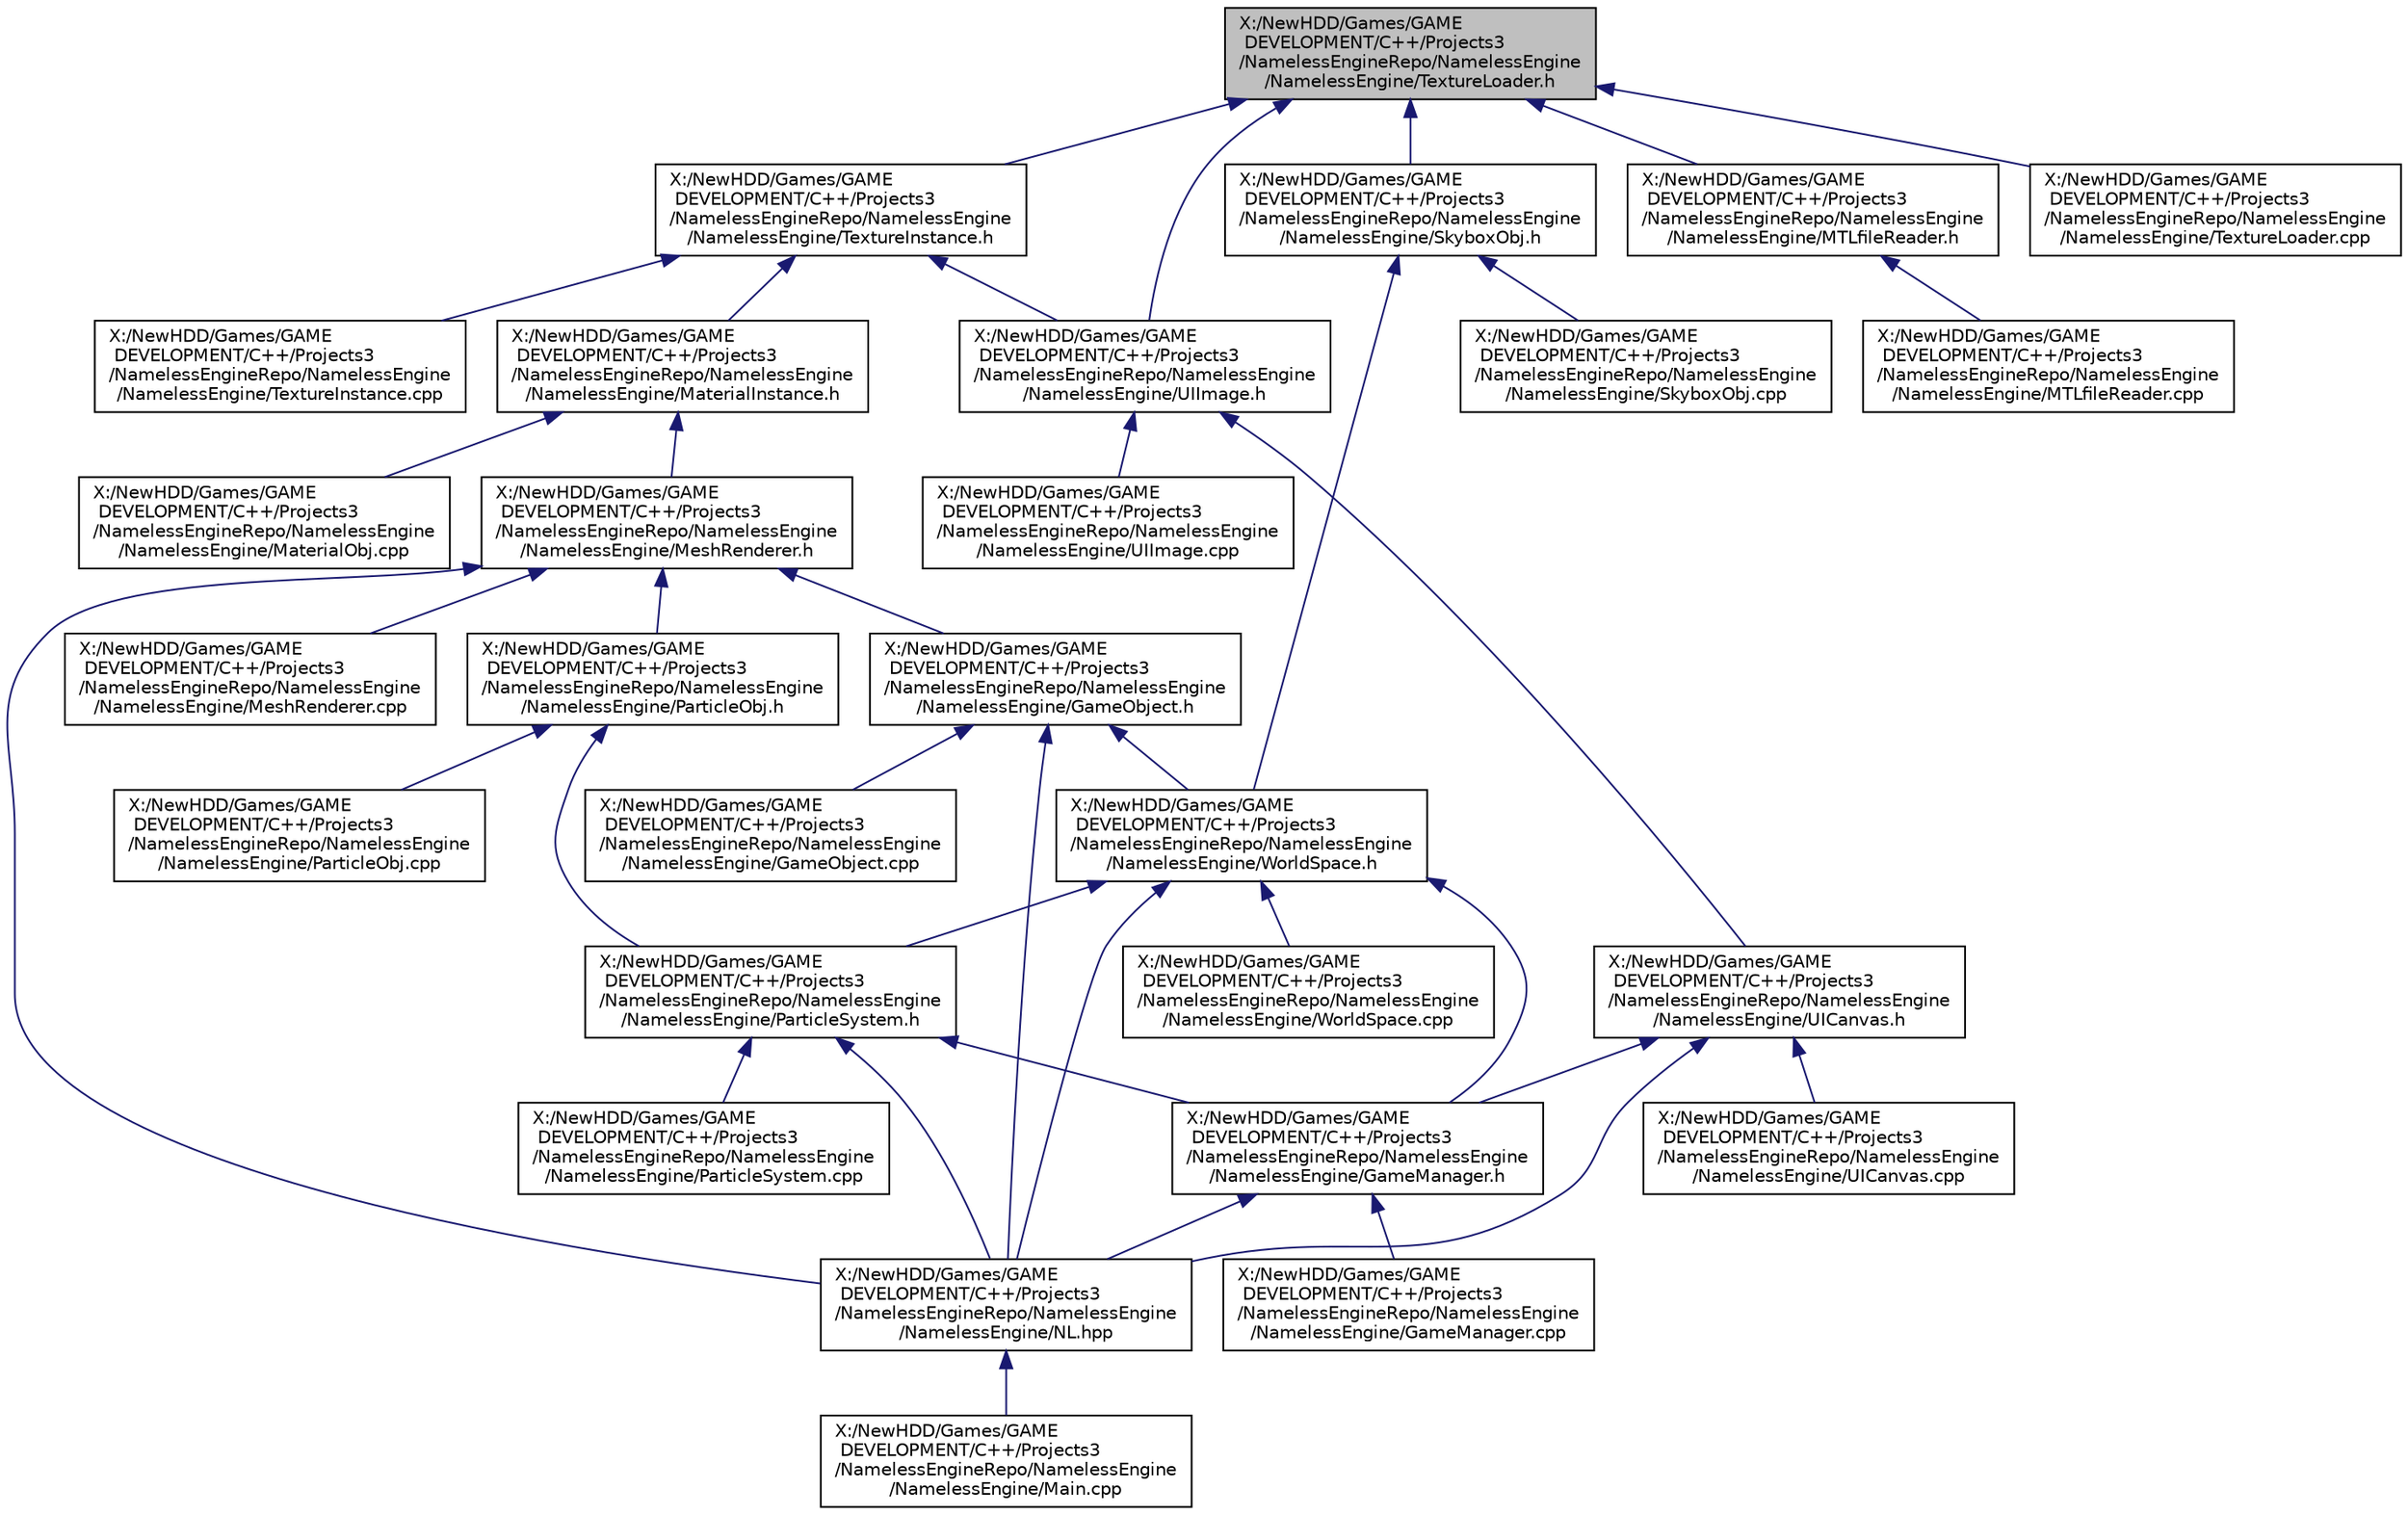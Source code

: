 digraph "X:/NewHDD/Games/GAME DEVELOPMENT/C++/Projects3/NamelessEngineRepo/NamelessEngine/NamelessEngine/TextureLoader.h"
{
  edge [fontname="Helvetica",fontsize="10",labelfontname="Helvetica",labelfontsize="10"];
  node [fontname="Helvetica",fontsize="10",shape=record];
  Node11 [label="X:/NewHDD/Games/GAME\l DEVELOPMENT/C++/Projects3\l/NamelessEngineRepo/NamelessEngine\l/NamelessEngine/TextureLoader.h",height=0.2,width=0.4,color="black", fillcolor="grey75", style="filled", fontcolor="black"];
  Node11 -> Node12 [dir="back",color="midnightblue",fontsize="10",style="solid",fontname="Helvetica"];
  Node12 [label="X:/NewHDD/Games/GAME\l DEVELOPMENT/C++/Projects3\l/NamelessEngineRepo/NamelessEngine\l/NamelessEngine/TextureInstance.h",height=0.2,width=0.4,color="black", fillcolor="white", style="filled",URL="$_texture_instance_8h.html"];
  Node12 -> Node13 [dir="back",color="midnightblue",fontsize="10",style="solid",fontname="Helvetica"];
  Node13 [label="X:/NewHDD/Games/GAME\l DEVELOPMENT/C++/Projects3\l/NamelessEngineRepo/NamelessEngine\l/NamelessEngine/MaterialInstance.h",height=0.2,width=0.4,color="black", fillcolor="white", style="filled",URL="$_material_instance_8h.html"];
  Node13 -> Node14 [dir="back",color="midnightblue",fontsize="10",style="solid",fontname="Helvetica"];
  Node14 [label="X:/NewHDD/Games/GAME\l DEVELOPMENT/C++/Projects3\l/NamelessEngineRepo/NamelessEngine\l/NamelessEngine/MeshRenderer.h",height=0.2,width=0.4,color="black", fillcolor="white", style="filled",URL="$_mesh_renderer_8h.html"];
  Node14 -> Node15 [dir="back",color="midnightblue",fontsize="10",style="solid",fontname="Helvetica"];
  Node15 [label="X:/NewHDD/Games/GAME\l DEVELOPMENT/C++/Projects3\l/NamelessEngineRepo/NamelessEngine\l/NamelessEngine/GameObject.h",height=0.2,width=0.4,color="black", fillcolor="white", style="filled",URL="$_game_object_8h.html"];
  Node15 -> Node16 [dir="back",color="midnightblue",fontsize="10",style="solid",fontname="Helvetica"];
  Node16 [label="X:/NewHDD/Games/GAME\l DEVELOPMENT/C++/Projects3\l/NamelessEngineRepo/NamelessEngine\l/NamelessEngine/WorldSpace.h",height=0.2,width=0.4,color="black", fillcolor="white", style="filled",URL="$_world_space_8h.html"];
  Node16 -> Node17 [dir="back",color="midnightblue",fontsize="10",style="solid",fontname="Helvetica"];
  Node17 [label="X:/NewHDD/Games/GAME\l DEVELOPMENT/C++/Projects3\l/NamelessEngineRepo/NamelessEngine\l/NamelessEngine/GameManager.h",height=0.2,width=0.4,color="black", fillcolor="white", style="filled",URL="$_game_manager_8h.html"];
  Node17 -> Node18 [dir="back",color="midnightblue",fontsize="10",style="solid",fontname="Helvetica"];
  Node18 [label="X:/NewHDD/Games/GAME\l DEVELOPMENT/C++/Projects3\l/NamelessEngineRepo/NamelessEngine\l/NamelessEngine/GameManager.cpp",height=0.2,width=0.4,color="black", fillcolor="white", style="filled",URL="$_game_manager_8cpp.html"];
  Node17 -> Node19 [dir="back",color="midnightblue",fontsize="10",style="solid",fontname="Helvetica"];
  Node19 [label="X:/NewHDD/Games/GAME\l DEVELOPMENT/C++/Projects3\l/NamelessEngineRepo/NamelessEngine\l/NamelessEngine/NL.hpp",height=0.2,width=0.4,color="black", fillcolor="white", style="filled",URL="$_n_l_8hpp.html"];
  Node19 -> Node20 [dir="back",color="midnightblue",fontsize="10",style="solid",fontname="Helvetica"];
  Node20 [label="X:/NewHDD/Games/GAME\l DEVELOPMENT/C++/Projects3\l/NamelessEngineRepo/NamelessEngine\l/NamelessEngine/Main.cpp",height=0.2,width=0.4,color="black", fillcolor="white", style="filled",URL="$_main_8cpp.html"];
  Node16 -> Node21 [dir="back",color="midnightblue",fontsize="10",style="solid",fontname="Helvetica"];
  Node21 [label="X:/NewHDD/Games/GAME\l DEVELOPMENT/C++/Projects3\l/NamelessEngineRepo/NamelessEngine\l/NamelessEngine/ParticleSystem.h",height=0.2,width=0.4,color="black", fillcolor="white", style="filled",URL="$_particle_system_8h.html"];
  Node21 -> Node17 [dir="back",color="midnightblue",fontsize="10",style="solid",fontname="Helvetica"];
  Node21 -> Node19 [dir="back",color="midnightblue",fontsize="10",style="solid",fontname="Helvetica"];
  Node21 -> Node22 [dir="back",color="midnightblue",fontsize="10",style="solid",fontname="Helvetica"];
  Node22 [label="X:/NewHDD/Games/GAME\l DEVELOPMENT/C++/Projects3\l/NamelessEngineRepo/NamelessEngine\l/NamelessEngine/ParticleSystem.cpp",height=0.2,width=0.4,color="black", fillcolor="white", style="filled",URL="$_particle_system_8cpp.html"];
  Node16 -> Node19 [dir="back",color="midnightblue",fontsize="10",style="solid",fontname="Helvetica"];
  Node16 -> Node23 [dir="back",color="midnightblue",fontsize="10",style="solid",fontname="Helvetica"];
  Node23 [label="X:/NewHDD/Games/GAME\l DEVELOPMENT/C++/Projects3\l/NamelessEngineRepo/NamelessEngine\l/NamelessEngine/WorldSpace.cpp",height=0.2,width=0.4,color="black", fillcolor="white", style="filled",URL="$_world_space_8cpp.html"];
  Node15 -> Node24 [dir="back",color="midnightblue",fontsize="10",style="solid",fontname="Helvetica"];
  Node24 [label="X:/NewHDD/Games/GAME\l DEVELOPMENT/C++/Projects3\l/NamelessEngineRepo/NamelessEngine\l/NamelessEngine/GameObject.cpp",height=0.2,width=0.4,color="black", fillcolor="white", style="filled",URL="$_game_object_8cpp.html"];
  Node15 -> Node19 [dir="back",color="midnightblue",fontsize="10",style="solid",fontname="Helvetica"];
  Node14 -> Node25 [dir="back",color="midnightblue",fontsize="10",style="solid",fontname="Helvetica"];
  Node25 [label="X:/NewHDD/Games/GAME\l DEVELOPMENT/C++/Projects3\l/NamelessEngineRepo/NamelessEngine\l/NamelessEngine/ParticleObj.h",height=0.2,width=0.4,color="black", fillcolor="white", style="filled",URL="$_particle_obj_8h.html"];
  Node25 -> Node21 [dir="back",color="midnightblue",fontsize="10",style="solid",fontname="Helvetica"];
  Node25 -> Node26 [dir="back",color="midnightblue",fontsize="10",style="solid",fontname="Helvetica"];
  Node26 [label="X:/NewHDD/Games/GAME\l DEVELOPMENT/C++/Projects3\l/NamelessEngineRepo/NamelessEngine\l/NamelessEngine/ParticleObj.cpp",height=0.2,width=0.4,color="black", fillcolor="white", style="filled",URL="$_particle_obj_8cpp.html"];
  Node14 -> Node19 [dir="back",color="midnightblue",fontsize="10",style="solid",fontname="Helvetica"];
  Node14 -> Node27 [dir="back",color="midnightblue",fontsize="10",style="solid",fontname="Helvetica"];
  Node27 [label="X:/NewHDD/Games/GAME\l DEVELOPMENT/C++/Projects3\l/NamelessEngineRepo/NamelessEngine\l/NamelessEngine/MeshRenderer.cpp",height=0.2,width=0.4,color="black", fillcolor="white", style="filled",URL="$_mesh_renderer_8cpp.html"];
  Node13 -> Node28 [dir="back",color="midnightblue",fontsize="10",style="solid",fontname="Helvetica"];
  Node28 [label="X:/NewHDD/Games/GAME\l DEVELOPMENT/C++/Projects3\l/NamelessEngineRepo/NamelessEngine\l/NamelessEngine/MaterialObj.cpp",height=0.2,width=0.4,color="black", fillcolor="white", style="filled",URL="$_material_obj_8cpp.html"];
  Node12 -> Node29 [dir="back",color="midnightblue",fontsize="10",style="solid",fontname="Helvetica"];
  Node29 [label="X:/NewHDD/Games/GAME\l DEVELOPMENT/C++/Projects3\l/NamelessEngineRepo/NamelessEngine\l/NamelessEngine/UIImage.h",height=0.2,width=0.4,color="black", fillcolor="white", style="filled",URL="$_u_i_image_8h.html"];
  Node29 -> Node30 [dir="back",color="midnightblue",fontsize="10",style="solid",fontname="Helvetica"];
  Node30 [label="X:/NewHDD/Games/GAME\l DEVELOPMENT/C++/Projects3\l/NamelessEngineRepo/NamelessEngine\l/NamelessEngine/UICanvas.h",height=0.2,width=0.4,color="black", fillcolor="white", style="filled",URL="$_u_i_canvas_8h.html"];
  Node30 -> Node17 [dir="back",color="midnightblue",fontsize="10",style="solid",fontname="Helvetica"];
  Node30 -> Node19 [dir="back",color="midnightblue",fontsize="10",style="solid",fontname="Helvetica"];
  Node30 -> Node31 [dir="back",color="midnightblue",fontsize="10",style="solid",fontname="Helvetica"];
  Node31 [label="X:/NewHDD/Games/GAME\l DEVELOPMENT/C++/Projects3\l/NamelessEngineRepo/NamelessEngine\l/NamelessEngine/UICanvas.cpp",height=0.2,width=0.4,color="black", fillcolor="white", style="filled",URL="$_u_i_canvas_8cpp.html"];
  Node29 -> Node32 [dir="back",color="midnightblue",fontsize="10",style="solid",fontname="Helvetica"];
  Node32 [label="X:/NewHDD/Games/GAME\l DEVELOPMENT/C++/Projects3\l/NamelessEngineRepo/NamelessEngine\l/NamelessEngine/UIImage.cpp",height=0.2,width=0.4,color="black", fillcolor="white", style="filled",URL="$_u_i_image_8cpp.html"];
  Node12 -> Node33 [dir="back",color="midnightblue",fontsize="10",style="solid",fontname="Helvetica"];
  Node33 [label="X:/NewHDD/Games/GAME\l DEVELOPMENT/C++/Projects3\l/NamelessEngineRepo/NamelessEngine\l/NamelessEngine/TextureInstance.cpp",height=0.2,width=0.4,color="black", fillcolor="white", style="filled",URL="$_texture_instance_8cpp.html"];
  Node11 -> Node34 [dir="back",color="midnightblue",fontsize="10",style="solid",fontname="Helvetica"];
  Node34 [label="X:/NewHDD/Games/GAME\l DEVELOPMENT/C++/Projects3\l/NamelessEngineRepo/NamelessEngine\l/NamelessEngine/SkyboxObj.h",height=0.2,width=0.4,color="black", fillcolor="white", style="filled",URL="$_skybox_obj_8h.html"];
  Node34 -> Node16 [dir="back",color="midnightblue",fontsize="10",style="solid",fontname="Helvetica"];
  Node34 -> Node35 [dir="back",color="midnightblue",fontsize="10",style="solid",fontname="Helvetica"];
  Node35 [label="X:/NewHDD/Games/GAME\l DEVELOPMENT/C++/Projects3\l/NamelessEngineRepo/NamelessEngine\l/NamelessEngine/SkyboxObj.cpp",height=0.2,width=0.4,color="black", fillcolor="white", style="filled",URL="$_skybox_obj_8cpp.html"];
  Node11 -> Node29 [dir="back",color="midnightblue",fontsize="10",style="solid",fontname="Helvetica"];
  Node11 -> Node36 [dir="back",color="midnightblue",fontsize="10",style="solid",fontname="Helvetica"];
  Node36 [label="X:/NewHDD/Games/GAME\l DEVELOPMENT/C++/Projects3\l/NamelessEngineRepo/NamelessEngine\l/NamelessEngine/MTLfileReader.h",height=0.2,width=0.4,color="black", fillcolor="white", style="filled",URL="$_m_t_lfile_reader_8h.html"];
  Node36 -> Node37 [dir="back",color="midnightblue",fontsize="10",style="solid",fontname="Helvetica"];
  Node37 [label="X:/NewHDD/Games/GAME\l DEVELOPMENT/C++/Projects3\l/NamelessEngineRepo/NamelessEngine\l/NamelessEngine/MTLfileReader.cpp",height=0.2,width=0.4,color="black", fillcolor="white", style="filled",URL="$_m_t_lfile_reader_8cpp.html"];
  Node11 -> Node38 [dir="back",color="midnightblue",fontsize="10",style="solid",fontname="Helvetica"];
  Node38 [label="X:/NewHDD/Games/GAME\l DEVELOPMENT/C++/Projects3\l/NamelessEngineRepo/NamelessEngine\l/NamelessEngine/TextureLoader.cpp",height=0.2,width=0.4,color="black", fillcolor="white", style="filled",URL="$_texture_loader_8cpp.html"];
}
